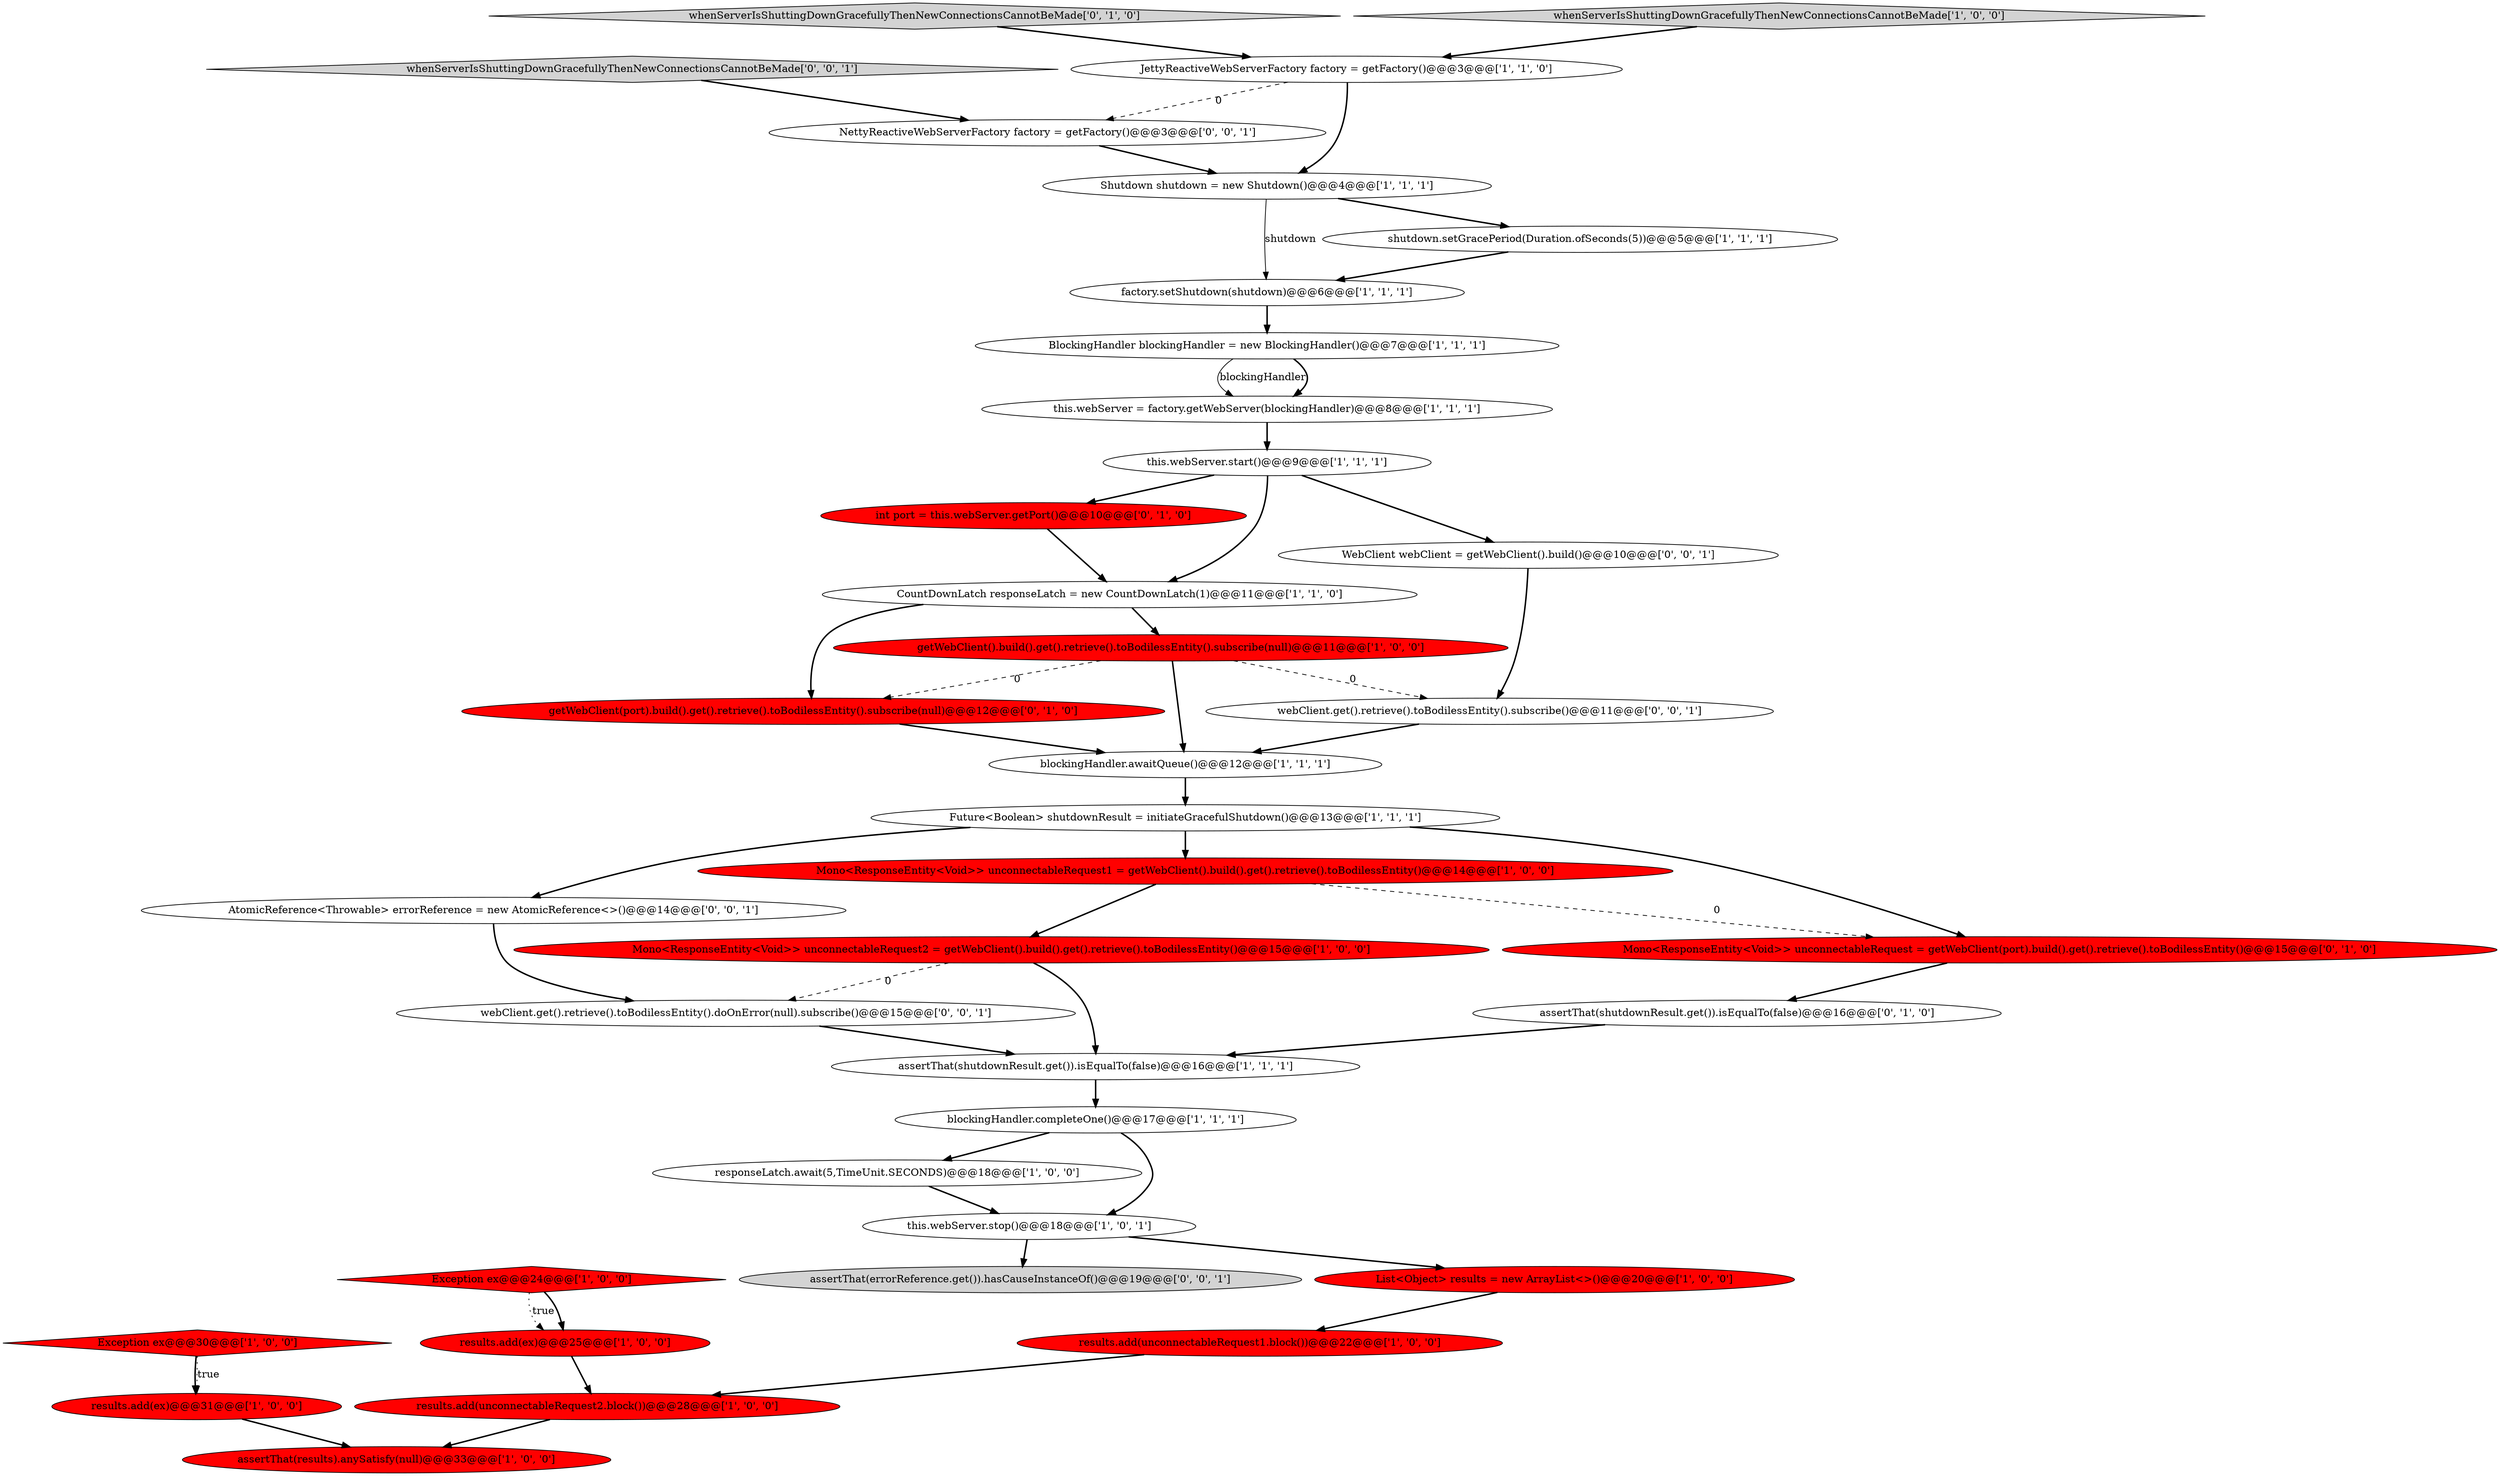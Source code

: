 digraph {
15 [style = filled, label = "getWebClient().build().get().retrieve().toBodilessEntity().subscribe(null)@@@11@@@['1', '0', '0']", fillcolor = red, shape = ellipse image = "AAA1AAABBB1BBB"];
29 [style = filled, label = "whenServerIsShuttingDownGracefullyThenNewConnectionsCannotBeMade['0', '1', '0']", fillcolor = lightgray, shape = diamond image = "AAA0AAABBB2BBB"];
18 [style = filled, label = "Exception ex@@@24@@@['1', '0', '0']", fillcolor = red, shape = diamond image = "AAA1AAABBB1BBB"];
20 [style = filled, label = "BlockingHandler blockingHandler = new BlockingHandler()@@@7@@@['1', '1', '1']", fillcolor = white, shape = ellipse image = "AAA0AAABBB1BBB"];
36 [style = filled, label = "AtomicReference<Throwable> errorReference = new AtomicReference<>()@@@14@@@['0', '0', '1']", fillcolor = white, shape = ellipse image = "AAA0AAABBB3BBB"];
25 [style = filled, label = "responseLatch.await(5,TimeUnit.SECONDS)@@@18@@@['1', '0', '0']", fillcolor = white, shape = ellipse image = "AAA0AAABBB1BBB"];
6 [style = filled, label = "results.add(ex)@@@31@@@['1', '0', '0']", fillcolor = red, shape = ellipse image = "AAA1AAABBB1BBB"];
14 [style = filled, label = "factory.setShutdown(shutdown)@@@6@@@['1', '1', '1']", fillcolor = white, shape = ellipse image = "AAA0AAABBB1BBB"];
22 [style = filled, label = "this.webServer.stop()@@@18@@@['1', '0', '1']", fillcolor = white, shape = ellipse image = "AAA0AAABBB1BBB"];
24 [style = filled, label = "shutdown.setGracePeriod(Duration.ofSeconds(5))@@@5@@@['1', '1', '1']", fillcolor = white, shape = ellipse image = "AAA0AAABBB1BBB"];
28 [style = filled, label = "int port = this.webServer.getPort()@@@10@@@['0', '1', '0']", fillcolor = red, shape = ellipse image = "AAA1AAABBB2BBB"];
4 [style = filled, label = "Mono<ResponseEntity<Void>> unconnectableRequest2 = getWebClient().build().get().retrieve().toBodilessEntity()@@@15@@@['1', '0', '0']", fillcolor = red, shape = ellipse image = "AAA1AAABBB1BBB"];
17 [style = filled, label = "Mono<ResponseEntity<Void>> unconnectableRequest1 = getWebClient().build().get().retrieve().toBodilessEntity()@@@14@@@['1', '0', '0']", fillcolor = red, shape = ellipse image = "AAA1AAABBB1BBB"];
19 [style = filled, label = "results.add(ex)@@@25@@@['1', '0', '0']", fillcolor = red, shape = ellipse image = "AAA1AAABBB1BBB"];
9 [style = filled, label = "JettyReactiveWebServerFactory factory = getFactory()@@@3@@@['1', '1', '0']", fillcolor = white, shape = ellipse image = "AAA0AAABBB1BBB"];
0 [style = filled, label = "Exception ex@@@30@@@['1', '0', '0']", fillcolor = red, shape = diamond image = "AAA1AAABBB1BBB"];
23 [style = filled, label = "Shutdown shutdown = new Shutdown()@@@4@@@['1', '1', '1']", fillcolor = white, shape = ellipse image = "AAA0AAABBB1BBB"];
5 [style = filled, label = "results.add(unconnectableRequest1.block())@@@22@@@['1', '0', '0']", fillcolor = red, shape = ellipse image = "AAA1AAABBB1BBB"];
32 [style = filled, label = "whenServerIsShuttingDownGracefullyThenNewConnectionsCannotBeMade['0', '0', '1']", fillcolor = lightgray, shape = diamond image = "AAA0AAABBB3BBB"];
34 [style = filled, label = "webClient.get().retrieve().toBodilessEntity().doOnError(null).subscribe()@@@15@@@['0', '0', '1']", fillcolor = white, shape = ellipse image = "AAA0AAABBB3BBB"];
8 [style = filled, label = "whenServerIsShuttingDownGracefullyThenNewConnectionsCannotBeMade['1', '0', '0']", fillcolor = lightgray, shape = diamond image = "AAA0AAABBB1BBB"];
16 [style = filled, label = "assertThat(shutdownResult.get()).isEqualTo(false)@@@16@@@['1', '1', '1']", fillcolor = white, shape = ellipse image = "AAA0AAABBB1BBB"];
7 [style = filled, label = "blockingHandler.awaitQueue()@@@12@@@['1', '1', '1']", fillcolor = white, shape = ellipse image = "AAA0AAABBB1BBB"];
33 [style = filled, label = "webClient.get().retrieve().toBodilessEntity().subscribe()@@@11@@@['0', '0', '1']", fillcolor = white, shape = ellipse image = "AAA0AAABBB3BBB"];
37 [style = filled, label = "assertThat(errorReference.get()).hasCauseInstanceOf()@@@19@@@['0', '0', '1']", fillcolor = lightgray, shape = ellipse image = "AAA0AAABBB3BBB"];
31 [style = filled, label = "WebClient webClient = getWebClient().build()@@@10@@@['0', '0', '1']", fillcolor = white, shape = ellipse image = "AAA0AAABBB3BBB"];
1 [style = filled, label = "assertThat(results).anySatisfy(null)@@@33@@@['1', '0', '0']", fillcolor = red, shape = ellipse image = "AAA1AAABBB1BBB"];
27 [style = filled, label = "Mono<ResponseEntity<Void>> unconnectableRequest = getWebClient(port).build().get().retrieve().toBodilessEntity()@@@15@@@['0', '1', '0']", fillcolor = red, shape = ellipse image = "AAA1AAABBB2BBB"];
11 [style = filled, label = "Future<Boolean> shutdownResult = initiateGracefulShutdown()@@@13@@@['1', '1', '1']", fillcolor = white, shape = ellipse image = "AAA0AAABBB1BBB"];
10 [style = filled, label = "this.webServer.start()@@@9@@@['1', '1', '1']", fillcolor = white, shape = ellipse image = "AAA0AAABBB1BBB"];
2 [style = filled, label = "results.add(unconnectableRequest2.block())@@@28@@@['1', '0', '0']", fillcolor = red, shape = ellipse image = "AAA1AAABBB1BBB"];
3 [style = filled, label = "blockingHandler.completeOne()@@@17@@@['1', '1', '1']", fillcolor = white, shape = ellipse image = "AAA0AAABBB1BBB"];
30 [style = filled, label = "getWebClient(port).build().get().retrieve().toBodilessEntity().subscribe(null)@@@12@@@['0', '1', '0']", fillcolor = red, shape = ellipse image = "AAA1AAABBB2BBB"];
13 [style = filled, label = "CountDownLatch responseLatch = new CountDownLatch(1)@@@11@@@['1', '1', '0']", fillcolor = white, shape = ellipse image = "AAA0AAABBB1BBB"];
26 [style = filled, label = "assertThat(shutdownResult.get()).isEqualTo(false)@@@16@@@['0', '1', '0']", fillcolor = white, shape = ellipse image = "AAA0AAABBB2BBB"];
12 [style = filled, label = "this.webServer = factory.getWebServer(blockingHandler)@@@8@@@['1', '1', '1']", fillcolor = white, shape = ellipse image = "AAA0AAABBB1BBB"];
35 [style = filled, label = "NettyReactiveWebServerFactory factory = getFactory()@@@3@@@['0', '0', '1']", fillcolor = white, shape = ellipse image = "AAA0AAABBB3BBB"];
21 [style = filled, label = "List<Object> results = new ArrayList<>()@@@20@@@['1', '0', '0']", fillcolor = red, shape = ellipse image = "AAA1AAABBB1BBB"];
33->7 [style = bold, label=""];
16->3 [style = bold, label=""];
32->35 [style = bold, label=""];
7->11 [style = bold, label=""];
10->28 [style = bold, label=""];
10->31 [style = bold, label=""];
15->7 [style = bold, label=""];
36->34 [style = bold, label=""];
25->22 [style = bold, label=""];
0->6 [style = bold, label=""];
3->25 [style = bold, label=""];
2->1 [style = bold, label=""];
22->37 [style = bold, label=""];
20->12 [style = solid, label="blockingHandler"];
29->9 [style = bold, label=""];
18->19 [style = dotted, label="true"];
18->19 [style = bold, label=""];
22->21 [style = bold, label=""];
15->30 [style = dashed, label="0"];
28->13 [style = bold, label=""];
19->2 [style = bold, label=""];
13->30 [style = bold, label=""];
0->6 [style = dotted, label="true"];
3->22 [style = bold, label=""];
11->36 [style = bold, label=""];
24->14 [style = bold, label=""];
9->35 [style = dashed, label="0"];
9->23 [style = bold, label=""];
21->5 [style = bold, label=""];
6->1 [style = bold, label=""];
26->16 [style = bold, label=""];
5->2 [style = bold, label=""];
23->24 [style = bold, label=""];
12->10 [style = bold, label=""];
35->23 [style = bold, label=""];
10->13 [style = bold, label=""];
30->7 [style = bold, label=""];
31->33 [style = bold, label=""];
34->16 [style = bold, label=""];
4->34 [style = dashed, label="0"];
20->12 [style = bold, label=""];
15->33 [style = dashed, label="0"];
8->9 [style = bold, label=""];
11->17 [style = bold, label=""];
23->14 [style = solid, label="shutdown"];
13->15 [style = bold, label=""];
17->4 [style = bold, label=""];
4->16 [style = bold, label=""];
14->20 [style = bold, label=""];
11->27 [style = bold, label=""];
27->26 [style = bold, label=""];
17->27 [style = dashed, label="0"];
}
